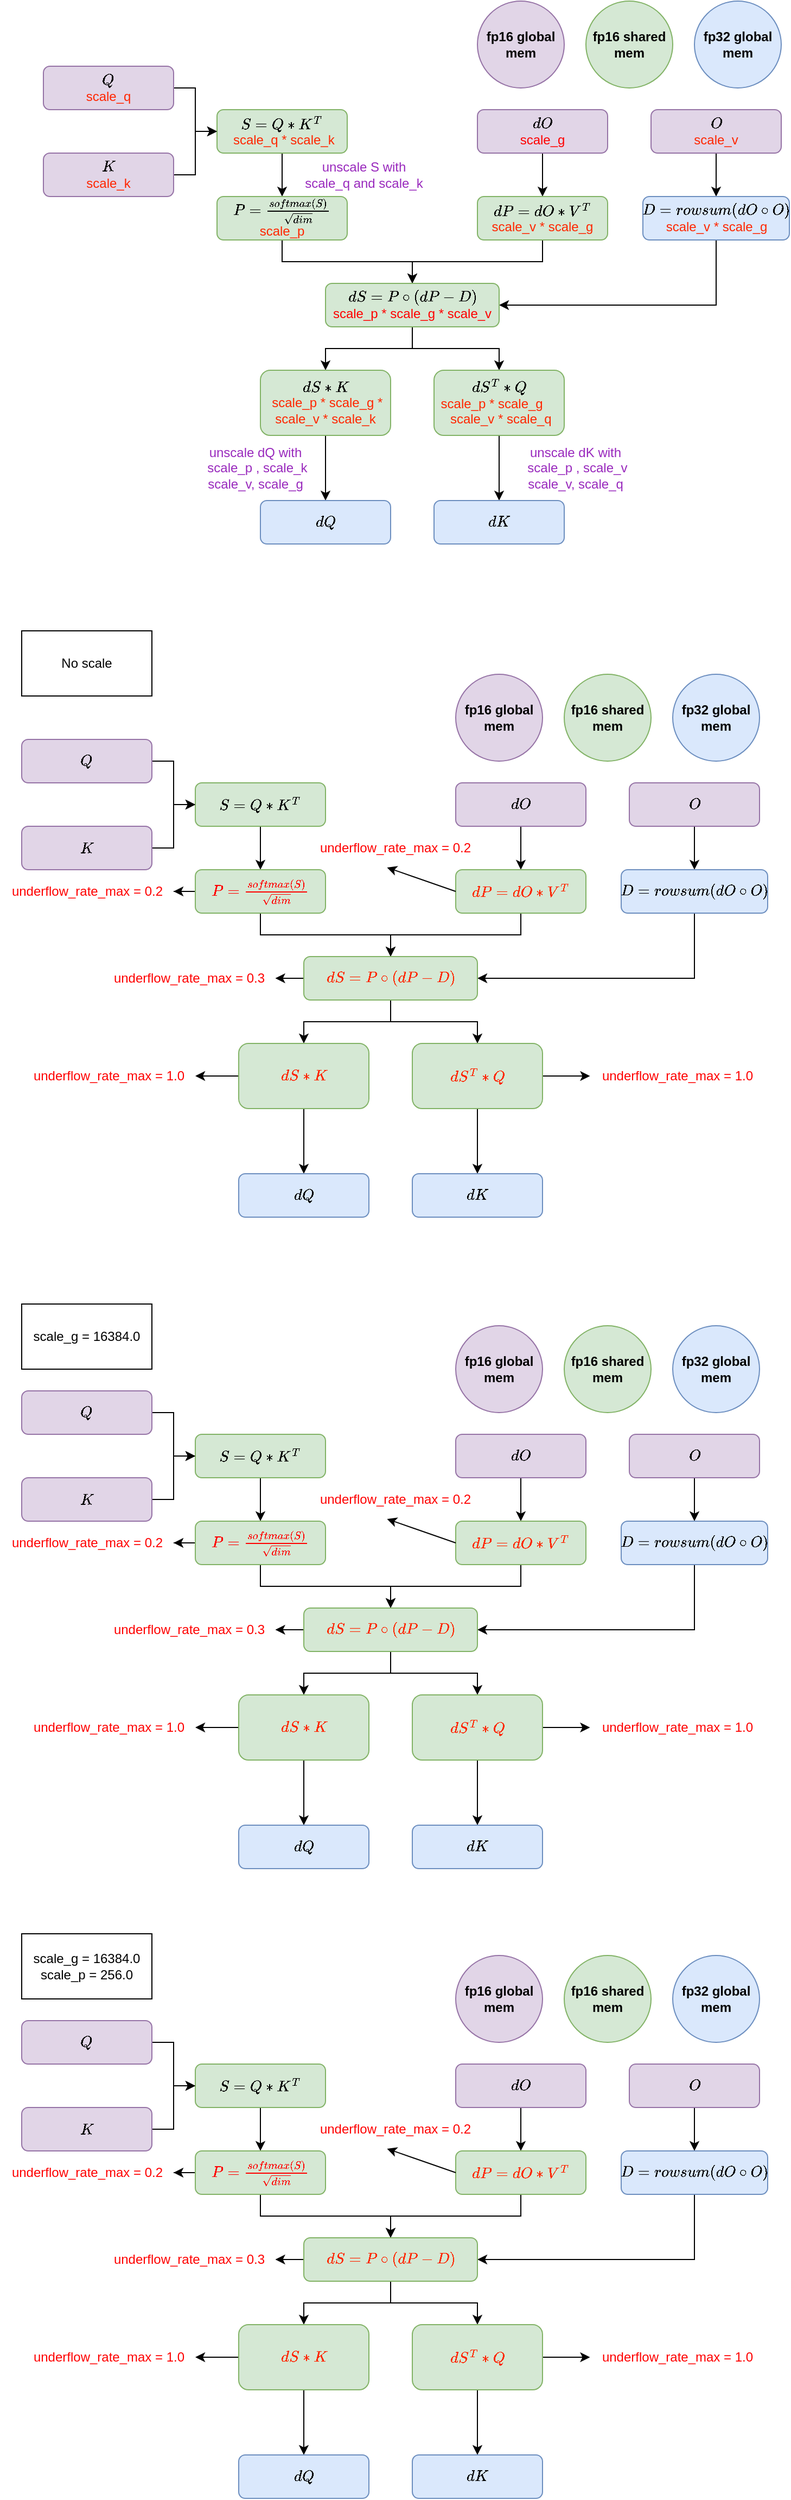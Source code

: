 <mxfile version="21.6.2" type="github">
  <diagram name="第 1 页" id="PJef4nOZp_Pi-idaibnx">
    <mxGraphModel dx="1242" dy="827" grid="1" gridSize="10" guides="1" tooltips="1" connect="1" arrows="1" fold="1" page="1" pageScale="1" pageWidth="827" pageHeight="1169" math="1" shadow="0">
      <root>
        <mxCell id="0" />
        <mxCell id="1" parent="0" />
        <mxCell id="UhCvBVR4pF60mXPPfr7d-114" value="scale_g = 16384.0" style="rounded=0;whiteSpace=wrap;html=1;" parent="1" vertex="1">
          <mxGeometry x="60" y="2060" width="120" height="60" as="geometry" />
        </mxCell>
        <mxCell id="UhCvBVR4pF60mXPPfr7d-165" value="&lt;font color=&quot;#ff0000&quot;&gt;underflow_rate_max = 0.3&lt;/font&gt;" style="text;html=1;align=center;verticalAlign=middle;resizable=0;points=[];autosize=1;strokeColor=none;fillColor=none;" parent="1" vertex="1">
          <mxGeometry x="133.75" y="1745" width="160" height="30" as="geometry" />
        </mxCell>
        <mxCell id="Jtv76Chgc0MOjvgi08DV-8" value="" style="edgeStyle=orthogonalEdgeStyle;rounded=0;orthogonalLoop=1;jettySize=auto;html=1;" parent="1" source="Jtv76Chgc0MOjvgi08DV-2" target="Jtv76Chgc0MOjvgi08DV-7" edge="1">
          <mxGeometry relative="1" as="geometry" />
        </mxCell>
        <mxCell id="Jtv76Chgc0MOjvgi08DV-2" value="\(S = Q * K^T \)&lt;br&gt;&lt;font color=&quot;#ff2600&quot;&gt;&amp;nbsp;scale_q * scale_k&lt;/font&gt;" style="rounded=1;whiteSpace=wrap;html=1;fillColor=#d5e8d4;strokeColor=#82b366;" parent="1" vertex="1">
          <mxGeometry x="240" y="960" width="120" height="40" as="geometry" />
        </mxCell>
        <mxCell id="Jtv76Chgc0MOjvgi08DV-24" style="edgeStyle=orthogonalEdgeStyle;rounded=0;orthogonalLoop=1;jettySize=auto;html=1;" parent="1" source="Jtv76Chgc0MOjvgi08DV-7" target="Jtv76Chgc0MOjvgi08DV-23" edge="1">
          <mxGeometry relative="1" as="geometry" />
        </mxCell>
        <mxCell id="Jtv76Chgc0MOjvgi08DV-7" value="\( P = \frac{softmax(S)}{\sqrt{dim}}\)&lt;br&gt;&lt;font color=&quot;#ff2600&quot;&gt;scale_p&lt;/font&gt;" style="rounded=1;whiteSpace=wrap;html=1;fillColor=#d5e8d4;strokeColor=#82b366;" parent="1" vertex="1">
          <mxGeometry x="240" y="1040" width="120" height="40" as="geometry" />
        </mxCell>
        <mxCell id="Jtv76Chgc0MOjvgi08DV-9" value="&lt;font color=&quot;#9929bd&quot;&gt;unscale S with &lt;br&gt;scale_q and scale_k&lt;/font&gt;" style="text;html=1;align=center;verticalAlign=middle;resizable=0;points=[];autosize=1;strokeColor=none;fillColor=none;" parent="1" vertex="1">
          <mxGeometry x="310" y="1000" width="130" height="40" as="geometry" />
        </mxCell>
        <mxCell id="Jtv76Chgc0MOjvgi08DV-16" style="edgeStyle=orthogonalEdgeStyle;rounded=0;orthogonalLoop=1;jettySize=auto;html=1;exitX=1;exitY=0.5;exitDx=0;exitDy=0;entryX=0;entryY=0.5;entryDx=0;entryDy=0;" parent="1" source="Jtv76Chgc0MOjvgi08DV-11" target="Jtv76Chgc0MOjvgi08DV-2" edge="1">
          <mxGeometry relative="1" as="geometry" />
        </mxCell>
        <mxCell id="Jtv76Chgc0MOjvgi08DV-11" value="\(Q\)&lt;br&gt;&lt;font color=&quot;#ff2600&quot;&gt;scale_q&lt;/font&gt;" style="rounded=1;whiteSpace=wrap;html=1;fillColor=#e1d5e7;strokeColor=#9673a6;" parent="1" vertex="1">
          <mxGeometry x="80" y="920" width="120" height="40" as="geometry" />
        </mxCell>
        <mxCell id="Jtv76Chgc0MOjvgi08DV-15" style="edgeStyle=orthogonalEdgeStyle;rounded=0;orthogonalLoop=1;jettySize=auto;html=1;exitX=1;exitY=0.5;exitDx=0;exitDy=0;" parent="1" source="Jtv76Chgc0MOjvgi08DV-12" target="Jtv76Chgc0MOjvgi08DV-2" edge="1">
          <mxGeometry relative="1" as="geometry" />
        </mxCell>
        <mxCell id="Jtv76Chgc0MOjvgi08DV-12" value="\(K\)&lt;br&gt;&lt;font color=&quot;#ff2600&quot;&gt;scale_k&lt;/font&gt;" style="rounded=1;whiteSpace=wrap;html=1;fillColor=#e1d5e7;strokeColor=#9673a6;" parent="1" vertex="1">
          <mxGeometry x="80" y="1000" width="120" height="40" as="geometry" />
        </mxCell>
        <mxCell id="Jtv76Chgc0MOjvgi08DV-17" value="" style="edgeStyle=orthogonalEdgeStyle;rounded=0;orthogonalLoop=1;jettySize=auto;html=1;" parent="1" source="Jtv76Chgc0MOjvgi08DV-18" target="Jtv76Chgc0MOjvgi08DV-22" edge="1">
          <mxGeometry relative="1" as="geometry" />
        </mxCell>
        <mxCell id="Jtv76Chgc0MOjvgi08DV-18" value="\(dO\)&lt;br&gt;&lt;font color=&quot;#ff0000&quot;&gt;scale_g&lt;/font&gt;" style="rounded=1;whiteSpace=wrap;html=1;fillColor=#e1d5e7;strokeColor=#9673a6;" parent="1" vertex="1">
          <mxGeometry x="480" y="960" width="120" height="40" as="geometry" />
        </mxCell>
        <mxCell id="Jtv76Chgc0MOjvgi08DV-19" value="" style="edgeStyle=orthogonalEdgeStyle;rounded=0;orthogonalLoop=1;jettySize=auto;html=1;" parent="1" source="Jtv76Chgc0MOjvgi08DV-20" target="Jtv76Chgc0MOjvgi08DV-21" edge="1">
          <mxGeometry relative="1" as="geometry" />
        </mxCell>
        <mxCell id="Jtv76Chgc0MOjvgi08DV-20" value="\(O\)&lt;br&gt;&lt;font color=&quot;#ff2600&quot;&gt;scale_v&lt;/font&gt;" style="rounded=1;whiteSpace=wrap;html=1;fillColor=#e1d5e7;strokeColor=#9673a6;" parent="1" vertex="1">
          <mxGeometry x="640" y="960" width="120" height="40" as="geometry" />
        </mxCell>
        <mxCell id="Jtv76Chgc0MOjvgi08DV-26" style="edgeStyle=orthogonalEdgeStyle;rounded=0;orthogonalLoop=1;jettySize=auto;html=1;exitX=0.5;exitY=1;exitDx=0;exitDy=0;entryX=1;entryY=0.5;entryDx=0;entryDy=0;" parent="1" source="Jtv76Chgc0MOjvgi08DV-21" target="Jtv76Chgc0MOjvgi08DV-23" edge="1">
          <mxGeometry relative="1" as="geometry" />
        </mxCell>
        <mxCell id="Jtv76Chgc0MOjvgi08DV-21" value="\(D = rowsum(dO \circ O)\)&lt;br&gt;&lt;font color=&quot;#ff2600&quot;&gt;scale_v * scale_g&lt;/font&gt;" style="rounded=1;whiteSpace=wrap;html=1;fillColor=#dae8fc;strokeColor=#6c8ebf;" parent="1" vertex="1">
          <mxGeometry x="632.5" y="1040" width="135" height="40" as="geometry" />
        </mxCell>
        <mxCell id="Jtv76Chgc0MOjvgi08DV-25" style="edgeStyle=orthogonalEdgeStyle;rounded=0;orthogonalLoop=1;jettySize=auto;html=1;exitX=0.5;exitY=1;exitDx=0;exitDy=0;entryX=0.5;entryY=0;entryDx=0;entryDy=0;" parent="1" source="Jtv76Chgc0MOjvgi08DV-22" target="Jtv76Chgc0MOjvgi08DV-23" edge="1">
          <mxGeometry relative="1" as="geometry" />
        </mxCell>
        <mxCell id="Jtv76Chgc0MOjvgi08DV-22" value="\(dP = dO * V^T\)&lt;br&gt;&lt;font color=&quot;#ff2600&quot;&gt;scale_v * scale_g&lt;/font&gt;" style="rounded=1;whiteSpace=wrap;html=1;fillColor=#d5e8d4;strokeColor=#82b366;" parent="1" vertex="1">
          <mxGeometry x="480" y="1040" width="120" height="40" as="geometry" />
        </mxCell>
        <mxCell id="Jtv76Chgc0MOjvgi08DV-28" style="edgeStyle=orthogonalEdgeStyle;rounded=0;orthogonalLoop=1;jettySize=auto;html=1;entryX=0.5;entryY=0;entryDx=0;entryDy=0;" parent="1" source="Jtv76Chgc0MOjvgi08DV-23" target="Jtv76Chgc0MOjvgi08DV-27" edge="1">
          <mxGeometry relative="1" as="geometry" />
        </mxCell>
        <mxCell id="Jtv76Chgc0MOjvgi08DV-30" style="edgeStyle=orthogonalEdgeStyle;rounded=0;orthogonalLoop=1;jettySize=auto;html=1;exitX=0.5;exitY=1;exitDx=0;exitDy=0;entryX=0.5;entryY=0;entryDx=0;entryDy=0;" parent="1" source="Jtv76Chgc0MOjvgi08DV-23" target="Jtv76Chgc0MOjvgi08DV-29" edge="1">
          <mxGeometry relative="1" as="geometry" />
        </mxCell>
        <mxCell id="Jtv76Chgc0MOjvgi08DV-23" value="\(dS = P \circ (dP - D)\)&lt;br&gt;&lt;font color=&quot;#ff0000&quot;&gt;scale_p * scale_g * scale_v&lt;/font&gt;" style="rounded=1;whiteSpace=wrap;html=1;fillColor=#d5e8d4;strokeColor=#82b366;" parent="1" vertex="1">
          <mxGeometry x="340" y="1120" width="160" height="40" as="geometry" />
        </mxCell>
        <mxCell id="Jtv76Chgc0MOjvgi08DV-34" value="" style="edgeStyle=orthogonalEdgeStyle;rounded=0;orthogonalLoop=1;jettySize=auto;html=1;" parent="1" source="Jtv76Chgc0MOjvgi08DV-27" target="Jtv76Chgc0MOjvgi08DV-31" edge="1">
          <mxGeometry relative="1" as="geometry" />
        </mxCell>
        <mxCell id="Jtv76Chgc0MOjvgi08DV-27" value="\(dS * K\)&lt;br&gt;&amp;nbsp;&lt;font color=&quot;#ff2600&quot;&gt;scale_p * scale_g * scale_v * scale_k&lt;/font&gt;" style="whiteSpace=wrap;html=1;fillColor=#d5e8d4;strokeColor=#82b366;rounded=1;" parent="1" vertex="1">
          <mxGeometry x="280" y="1200" width="120" height="60" as="geometry" />
        </mxCell>
        <mxCell id="Jtv76Chgc0MOjvgi08DV-33" style="edgeStyle=orthogonalEdgeStyle;rounded=0;orthogonalLoop=1;jettySize=auto;html=1;exitX=0.5;exitY=1;exitDx=0;exitDy=0;entryX=0.5;entryY=0;entryDx=0;entryDy=0;" parent="1" source="Jtv76Chgc0MOjvgi08DV-29" target="Jtv76Chgc0MOjvgi08DV-32" edge="1">
          <mxGeometry relative="1" as="geometry" />
        </mxCell>
        <mxCell id="Jtv76Chgc0MOjvgi08DV-29" value="\(dS^T * Q\)&lt;br&gt;&lt;font color=&quot;#ff2600&quot;&gt;scale_p * scale_g &amp;nbsp; &amp;nbsp; &amp;nbsp;scale_v * scale_q&lt;/font&gt;" style="whiteSpace=wrap;html=1;fillColor=#d5e8d4;strokeColor=#82b366;rounded=1;" parent="1" vertex="1">
          <mxGeometry x="440" y="1200" width="120" height="60" as="geometry" />
        </mxCell>
        <mxCell id="Jtv76Chgc0MOjvgi08DV-31" value="\(dQ\)" style="whiteSpace=wrap;html=1;fillColor=#dae8fc;strokeColor=#6c8ebf;rounded=1;" parent="1" vertex="1">
          <mxGeometry x="280" y="1320" width="120" height="40" as="geometry" />
        </mxCell>
        <mxCell id="Jtv76Chgc0MOjvgi08DV-32" value="\(dK\)" style="whiteSpace=wrap;html=1;fillColor=#dae8fc;strokeColor=#6c8ebf;rounded=1;" parent="1" vertex="1">
          <mxGeometry x="440" y="1320" width="120" height="40" as="geometry" />
        </mxCell>
        <mxCell id="Jtv76Chgc0MOjvgi08DV-35" value="&lt;font color=&quot;#9929bd&quot;&gt;unscale dQ with &lt;br&gt;&amp;nbsp;scale_p , scale_k&lt;br&gt;scale_v, scale_g&lt;br&gt;&lt;/font&gt;" style="text;html=1;align=center;verticalAlign=middle;resizable=0;points=[];autosize=1;strokeColor=none;fillColor=none;" parent="1" vertex="1">
          <mxGeometry x="215" y="1260" width="120" height="60" as="geometry" />
        </mxCell>
        <mxCell id="Jtv76Chgc0MOjvgi08DV-36" value="&lt;font color=&quot;#9929bd&quot;&gt;unscale dK with &lt;br&gt;&amp;nbsp;scale_p , scale_v&lt;br&gt;scale_v, scale_q&lt;br&gt;&lt;/font&gt;" style="text;html=1;align=center;verticalAlign=middle;resizable=0;points=[];autosize=1;strokeColor=none;fillColor=none;" parent="1" vertex="1">
          <mxGeometry x="510" y="1260" width="120" height="60" as="geometry" />
        </mxCell>
        <mxCell id="Jtv76Chgc0MOjvgi08DV-37" value="&lt;b style=&quot;border-color: var(--border-color);&quot;&gt;fp16 global mem&lt;/b&gt;" style="ellipse;whiteSpace=wrap;html=1;aspect=fixed;fillColor=#e1d5e7;strokeColor=#9673a6;" parent="1" vertex="1">
          <mxGeometry x="480" y="860" width="80" height="80" as="geometry" />
        </mxCell>
        <mxCell id="Jtv76Chgc0MOjvgi08DV-38" value="&lt;b style=&quot;border-color: var(--border-color);&quot;&gt;fp16 shared mem&lt;/b&gt;" style="ellipse;whiteSpace=wrap;html=1;aspect=fixed;fillColor=#d5e8d4;strokeColor=#82b366;" parent="1" vertex="1">
          <mxGeometry x="580" y="860" width="80" height="80" as="geometry" />
        </mxCell>
        <mxCell id="Jtv76Chgc0MOjvgi08DV-39" value="&lt;b style=&quot;border-color: var(--border-color);&quot;&gt;fp32 global mem&lt;/b&gt;" style="ellipse;whiteSpace=wrap;html=1;aspect=fixed;fillColor=#dae8fc;strokeColor=#6c8ebf;" parent="1" vertex="1">
          <mxGeometry x="680" y="860" width="80" height="80" as="geometry" />
        </mxCell>
        <mxCell id="nijdBSbny1stzXZ2TAKx-42" value="" style="edgeStyle=orthogonalEdgeStyle;rounded=0;orthogonalLoop=1;jettySize=auto;html=1;" edge="1" parent="1" source="nijdBSbny1stzXZ2TAKx-43" target="nijdBSbny1stzXZ2TAKx-45">
          <mxGeometry relative="1" as="geometry" />
        </mxCell>
        <mxCell id="nijdBSbny1stzXZ2TAKx-43" value="\(S = Q * K^T \)&lt;br&gt;" style="rounded=1;whiteSpace=wrap;html=1;fillColor=#d5e8d4;strokeColor=#82b366;" vertex="1" parent="1">
          <mxGeometry x="220" y="1580" width="120" height="40" as="geometry" />
        </mxCell>
        <mxCell id="nijdBSbny1stzXZ2TAKx-44" style="edgeStyle=orthogonalEdgeStyle;rounded=0;orthogonalLoop=1;jettySize=auto;html=1;" edge="1" parent="1" source="nijdBSbny1stzXZ2TAKx-45" target="nijdBSbny1stzXZ2TAKx-61">
          <mxGeometry relative="1" as="geometry" />
        </mxCell>
        <mxCell id="nijdBSbny1stzXZ2TAKx-81" style="edgeStyle=orthogonalEdgeStyle;rounded=0;orthogonalLoop=1;jettySize=auto;html=1;exitX=0;exitY=0.5;exitDx=0;exitDy=0;" edge="1" parent="1" source="nijdBSbny1stzXZ2TAKx-45" target="nijdBSbny1stzXZ2TAKx-79">
          <mxGeometry relative="1" as="geometry" />
        </mxCell>
        <mxCell id="nijdBSbny1stzXZ2TAKx-45" value="&lt;font color=&quot;#ff0000&quot;&gt;\( P = \frac{softmax(S)}{\sqrt{dim}}\)&lt;/font&gt;" style="rounded=1;whiteSpace=wrap;html=1;fillColor=#d5e8d4;strokeColor=#82b366;" vertex="1" parent="1">
          <mxGeometry x="220" y="1660" width="120" height="40" as="geometry" />
        </mxCell>
        <mxCell id="nijdBSbny1stzXZ2TAKx-47" style="edgeStyle=orthogonalEdgeStyle;rounded=0;orthogonalLoop=1;jettySize=auto;html=1;exitX=1;exitY=0.5;exitDx=0;exitDy=0;entryX=0;entryY=0.5;entryDx=0;entryDy=0;" edge="1" parent="1" source="nijdBSbny1stzXZ2TAKx-48" target="nijdBSbny1stzXZ2TAKx-43">
          <mxGeometry relative="1" as="geometry" />
        </mxCell>
        <mxCell id="nijdBSbny1stzXZ2TAKx-48" value="\(Q\)&lt;br&gt;" style="rounded=1;whiteSpace=wrap;html=1;fillColor=#e1d5e7;strokeColor=#9673a6;" vertex="1" parent="1">
          <mxGeometry x="60" y="1540" width="120" height="40" as="geometry" />
        </mxCell>
        <mxCell id="nijdBSbny1stzXZ2TAKx-49" style="edgeStyle=orthogonalEdgeStyle;rounded=0;orthogonalLoop=1;jettySize=auto;html=1;exitX=1;exitY=0.5;exitDx=0;exitDy=0;" edge="1" parent="1" source="nijdBSbny1stzXZ2TAKx-50" target="nijdBSbny1stzXZ2TAKx-43">
          <mxGeometry relative="1" as="geometry" />
        </mxCell>
        <mxCell id="nijdBSbny1stzXZ2TAKx-50" value="\(K\)&lt;br&gt;" style="rounded=1;whiteSpace=wrap;html=1;fillColor=#e1d5e7;strokeColor=#9673a6;" vertex="1" parent="1">
          <mxGeometry x="60" y="1620" width="120" height="40" as="geometry" />
        </mxCell>
        <mxCell id="nijdBSbny1stzXZ2TAKx-51" value="" style="edgeStyle=orthogonalEdgeStyle;rounded=0;orthogonalLoop=1;jettySize=auto;html=1;" edge="1" parent="1" source="nijdBSbny1stzXZ2TAKx-52" target="nijdBSbny1stzXZ2TAKx-58">
          <mxGeometry relative="1" as="geometry" />
        </mxCell>
        <mxCell id="nijdBSbny1stzXZ2TAKx-52" value="\(dO\)&lt;br&gt;" style="rounded=1;whiteSpace=wrap;html=1;fillColor=#e1d5e7;strokeColor=#9673a6;" vertex="1" parent="1">
          <mxGeometry x="460" y="1580" width="120" height="40" as="geometry" />
        </mxCell>
        <mxCell id="nijdBSbny1stzXZ2TAKx-53" value="" style="edgeStyle=orthogonalEdgeStyle;rounded=0;orthogonalLoop=1;jettySize=auto;html=1;" edge="1" parent="1" source="nijdBSbny1stzXZ2TAKx-54" target="nijdBSbny1stzXZ2TAKx-56">
          <mxGeometry relative="1" as="geometry" />
        </mxCell>
        <mxCell id="nijdBSbny1stzXZ2TAKx-54" value="\(O\)&lt;br&gt;" style="rounded=1;whiteSpace=wrap;html=1;fillColor=#e1d5e7;strokeColor=#9673a6;" vertex="1" parent="1">
          <mxGeometry x="620" y="1580" width="120" height="40" as="geometry" />
        </mxCell>
        <mxCell id="nijdBSbny1stzXZ2TAKx-55" style="edgeStyle=orthogonalEdgeStyle;rounded=0;orthogonalLoop=1;jettySize=auto;html=1;exitX=0.5;exitY=1;exitDx=0;exitDy=0;entryX=1;entryY=0.5;entryDx=0;entryDy=0;" edge="1" parent="1" source="nijdBSbny1stzXZ2TAKx-56" target="nijdBSbny1stzXZ2TAKx-61">
          <mxGeometry relative="1" as="geometry" />
        </mxCell>
        <mxCell id="nijdBSbny1stzXZ2TAKx-56" value="\(D = rowsum(dO \circ O)\)&lt;br&gt;" style="rounded=1;whiteSpace=wrap;html=1;fillColor=#dae8fc;strokeColor=#6c8ebf;" vertex="1" parent="1">
          <mxGeometry x="612.5" y="1660" width="135" height="40" as="geometry" />
        </mxCell>
        <mxCell id="nijdBSbny1stzXZ2TAKx-57" style="edgeStyle=orthogonalEdgeStyle;rounded=0;orthogonalLoop=1;jettySize=auto;html=1;exitX=0.5;exitY=1;exitDx=0;exitDy=0;entryX=0.5;entryY=0;entryDx=0;entryDy=0;" edge="1" parent="1" source="nijdBSbny1stzXZ2TAKx-58" target="nijdBSbny1stzXZ2TAKx-61">
          <mxGeometry relative="1" as="geometry" />
        </mxCell>
        <mxCell id="nijdBSbny1stzXZ2TAKx-58" value="&lt;font color=&quot;#ff2600&quot;&gt;\(dP = dO * V^T\)&lt;/font&gt;" style="rounded=1;whiteSpace=wrap;html=1;fillColor=#d5e8d4;strokeColor=#82b366;" vertex="1" parent="1">
          <mxGeometry x="460" y="1660" width="120" height="40" as="geometry" />
        </mxCell>
        <mxCell id="nijdBSbny1stzXZ2TAKx-59" style="edgeStyle=orthogonalEdgeStyle;rounded=0;orthogonalLoop=1;jettySize=auto;html=1;entryX=0.5;entryY=0;entryDx=0;entryDy=0;" edge="1" parent="1" source="nijdBSbny1stzXZ2TAKx-61" target="nijdBSbny1stzXZ2TAKx-63">
          <mxGeometry relative="1" as="geometry" />
        </mxCell>
        <mxCell id="nijdBSbny1stzXZ2TAKx-60" style="edgeStyle=orthogonalEdgeStyle;rounded=0;orthogonalLoop=1;jettySize=auto;html=1;exitX=0.5;exitY=1;exitDx=0;exitDy=0;entryX=0.5;entryY=0;entryDx=0;entryDy=0;" edge="1" parent="1" source="nijdBSbny1stzXZ2TAKx-61" target="nijdBSbny1stzXZ2TAKx-65">
          <mxGeometry relative="1" as="geometry" />
        </mxCell>
        <mxCell id="nijdBSbny1stzXZ2TAKx-78" style="edgeStyle=orthogonalEdgeStyle;rounded=0;orthogonalLoop=1;jettySize=auto;html=1;exitX=0;exitY=0.5;exitDx=0;exitDy=0;" edge="1" parent="1" source="nijdBSbny1stzXZ2TAKx-61" target="UhCvBVR4pF60mXPPfr7d-165">
          <mxGeometry relative="1" as="geometry" />
        </mxCell>
        <mxCell id="nijdBSbny1stzXZ2TAKx-61" value="&lt;font color=&quot;#ff2600&quot;&gt;\(dS = P \circ (dP - D)\)&lt;/font&gt;" style="rounded=1;whiteSpace=wrap;html=1;fillColor=#d5e8d4;strokeColor=#82b366;" vertex="1" parent="1">
          <mxGeometry x="320" y="1740" width="160" height="40" as="geometry" />
        </mxCell>
        <mxCell id="nijdBSbny1stzXZ2TAKx-62" value="" style="edgeStyle=orthogonalEdgeStyle;rounded=0;orthogonalLoop=1;jettySize=auto;html=1;" edge="1" parent="1" source="nijdBSbny1stzXZ2TAKx-63" target="nijdBSbny1stzXZ2TAKx-66">
          <mxGeometry relative="1" as="geometry" />
        </mxCell>
        <mxCell id="nijdBSbny1stzXZ2TAKx-74" value="" style="edgeStyle=orthogonalEdgeStyle;rounded=0;orthogonalLoop=1;jettySize=auto;html=1;" edge="1" parent="1" source="nijdBSbny1stzXZ2TAKx-63" target="nijdBSbny1stzXZ2TAKx-73">
          <mxGeometry relative="1" as="geometry" />
        </mxCell>
        <mxCell id="nijdBSbny1stzXZ2TAKx-63" value="&lt;font color=&quot;#ff2600&quot;&gt;\(dS * K\)&lt;/font&gt;" style="whiteSpace=wrap;html=1;fillColor=#d5e8d4;strokeColor=#82b366;rounded=1;" vertex="1" parent="1">
          <mxGeometry x="260" y="1820" width="120" height="60" as="geometry" />
        </mxCell>
        <mxCell id="nijdBSbny1stzXZ2TAKx-64" style="edgeStyle=orthogonalEdgeStyle;rounded=0;orthogonalLoop=1;jettySize=auto;html=1;exitX=0.5;exitY=1;exitDx=0;exitDy=0;entryX=0.5;entryY=0;entryDx=0;entryDy=0;" edge="1" parent="1" source="nijdBSbny1stzXZ2TAKx-65" target="nijdBSbny1stzXZ2TAKx-67">
          <mxGeometry relative="1" as="geometry" />
        </mxCell>
        <mxCell id="nijdBSbny1stzXZ2TAKx-76" value="" style="edgeStyle=orthogonalEdgeStyle;rounded=0;orthogonalLoop=1;jettySize=auto;html=1;" edge="1" parent="1" source="nijdBSbny1stzXZ2TAKx-65" target="nijdBSbny1stzXZ2TAKx-75">
          <mxGeometry relative="1" as="geometry" />
        </mxCell>
        <mxCell id="nijdBSbny1stzXZ2TAKx-65" value="&lt;font color=&quot;#ff2600&quot;&gt;\(dS^T * Q\)&lt;/font&gt;" style="whiteSpace=wrap;html=1;fillColor=#d5e8d4;strokeColor=#82b366;rounded=1;" vertex="1" parent="1">
          <mxGeometry x="420" y="1820" width="120" height="60" as="geometry" />
        </mxCell>
        <mxCell id="nijdBSbny1stzXZ2TAKx-66" value="\(dQ\)" style="whiteSpace=wrap;html=1;fillColor=#dae8fc;strokeColor=#6c8ebf;rounded=1;" vertex="1" parent="1">
          <mxGeometry x="260" y="1940" width="120" height="40" as="geometry" />
        </mxCell>
        <mxCell id="nijdBSbny1stzXZ2TAKx-67" value="\(dK\)" style="whiteSpace=wrap;html=1;fillColor=#dae8fc;strokeColor=#6c8ebf;rounded=1;" vertex="1" parent="1">
          <mxGeometry x="420" y="1940" width="120" height="40" as="geometry" />
        </mxCell>
        <mxCell id="nijdBSbny1stzXZ2TAKx-70" value="&lt;b style=&quot;border-color: var(--border-color);&quot;&gt;fp16 global mem&lt;/b&gt;" style="ellipse;whiteSpace=wrap;html=1;aspect=fixed;fillColor=#e1d5e7;strokeColor=#9673a6;" vertex="1" parent="1">
          <mxGeometry x="460" y="1480" width="80" height="80" as="geometry" />
        </mxCell>
        <mxCell id="nijdBSbny1stzXZ2TAKx-71" value="&lt;b style=&quot;border-color: var(--border-color);&quot;&gt;fp16 shared mem&lt;/b&gt;" style="ellipse;whiteSpace=wrap;html=1;aspect=fixed;fillColor=#d5e8d4;strokeColor=#82b366;" vertex="1" parent="1">
          <mxGeometry x="560" y="1480" width="80" height="80" as="geometry" />
        </mxCell>
        <mxCell id="nijdBSbny1stzXZ2TAKx-72" value="&lt;b style=&quot;border-color: var(--border-color);&quot;&gt;fp32 global mem&lt;/b&gt;" style="ellipse;whiteSpace=wrap;html=1;aspect=fixed;fillColor=#dae8fc;strokeColor=#6c8ebf;" vertex="1" parent="1">
          <mxGeometry x="660" y="1480" width="80" height="80" as="geometry" />
        </mxCell>
        <mxCell id="nijdBSbny1stzXZ2TAKx-73" value="&lt;font color=&quot;#ff0000&quot;&gt;underflow_rate_max = 1.0&lt;/font&gt;" style="text;html=1;align=center;verticalAlign=middle;resizable=0;points=[];autosize=1;strokeColor=none;fillColor=none;" vertex="1" parent="1">
          <mxGeometry x="60" y="1835" width="160" height="30" as="geometry" />
        </mxCell>
        <mxCell id="nijdBSbny1stzXZ2TAKx-75" value="&lt;font color=&quot;#ff0000&quot;&gt;underflow_rate_max = 1.0&lt;/font&gt;" style="text;html=1;align=center;verticalAlign=middle;resizable=0;points=[];autosize=1;strokeColor=none;fillColor=none;" vertex="1" parent="1">
          <mxGeometry x="583.75" y="1835" width="160" height="30" as="geometry" />
        </mxCell>
        <mxCell id="nijdBSbny1stzXZ2TAKx-79" value="&lt;font color=&quot;#ff0000&quot;&gt;underflow_rate_max = 0.2&lt;/font&gt;" style="text;html=1;align=center;verticalAlign=middle;resizable=0;points=[];autosize=1;strokeColor=none;fillColor=none;" vertex="1" parent="1">
          <mxGeometry x="40" y="1665" width="160" height="30" as="geometry" />
        </mxCell>
        <mxCell id="nijdBSbny1stzXZ2TAKx-82" value="&lt;font color=&quot;#ff0000&quot;&gt;underflow_rate_max = 0.2&lt;/font&gt;" style="text;html=1;align=center;verticalAlign=middle;resizable=0;points=[];autosize=1;strokeColor=none;fillColor=none;" vertex="1" parent="1">
          <mxGeometry x="323.75" y="1625" width="160" height="30" as="geometry" />
        </mxCell>
        <mxCell id="nijdBSbny1stzXZ2TAKx-84" value="" style="endArrow=classic;html=1;rounded=0;exitX=0;exitY=0.5;exitDx=0;exitDy=0;entryX=0.456;entryY=1.1;entryDx=0;entryDy=0;entryPerimeter=0;" edge="1" parent="1" source="nijdBSbny1stzXZ2TAKx-58" target="nijdBSbny1stzXZ2TAKx-82">
          <mxGeometry width="50" height="50" relative="1" as="geometry">
            <mxPoint x="393.75" y="1820" as="sourcePoint" />
            <mxPoint x="443.75" y="1770" as="targetPoint" />
          </mxGeometry>
        </mxCell>
        <mxCell id="nijdBSbny1stzXZ2TAKx-85" value="No scale" style="rounded=0;whiteSpace=wrap;html=1;" vertex="1" parent="1">
          <mxGeometry x="60" y="1440" width="120" height="60" as="geometry" />
        </mxCell>
        <mxCell id="nijdBSbny1stzXZ2TAKx-86" value="&lt;font color=&quot;#ff0000&quot;&gt;underflow_rate_max = 0.3&lt;/font&gt;" style="text;html=1;align=center;verticalAlign=middle;resizable=0;points=[];autosize=1;strokeColor=none;fillColor=none;" vertex="1" parent="1">
          <mxGeometry x="133.75" y="2345" width="160" height="30" as="geometry" />
        </mxCell>
        <mxCell id="nijdBSbny1stzXZ2TAKx-87" value="" style="edgeStyle=orthogonalEdgeStyle;rounded=0;orthogonalLoop=1;jettySize=auto;html=1;" edge="1" parent="1" source="nijdBSbny1stzXZ2TAKx-88" target="nijdBSbny1stzXZ2TAKx-91">
          <mxGeometry relative="1" as="geometry" />
        </mxCell>
        <mxCell id="nijdBSbny1stzXZ2TAKx-88" value="\(S = Q * K^T \)&lt;br&gt;" style="rounded=1;whiteSpace=wrap;html=1;fillColor=#d5e8d4;strokeColor=#82b366;" vertex="1" parent="1">
          <mxGeometry x="220" y="2180" width="120" height="40" as="geometry" />
        </mxCell>
        <mxCell id="nijdBSbny1stzXZ2TAKx-89" style="edgeStyle=orthogonalEdgeStyle;rounded=0;orthogonalLoop=1;jettySize=auto;html=1;" edge="1" parent="1" source="nijdBSbny1stzXZ2TAKx-91" target="nijdBSbny1stzXZ2TAKx-107">
          <mxGeometry relative="1" as="geometry" />
        </mxCell>
        <mxCell id="nijdBSbny1stzXZ2TAKx-90" style="edgeStyle=orthogonalEdgeStyle;rounded=0;orthogonalLoop=1;jettySize=auto;html=1;exitX=0;exitY=0.5;exitDx=0;exitDy=0;" edge="1" parent="1" source="nijdBSbny1stzXZ2TAKx-91" target="nijdBSbny1stzXZ2TAKx-121">
          <mxGeometry relative="1" as="geometry" />
        </mxCell>
        <mxCell id="nijdBSbny1stzXZ2TAKx-91" value="&lt;font color=&quot;#ff0000&quot;&gt;\( P = \frac{softmax(S)}{\sqrt{dim}}\)&lt;/font&gt;" style="rounded=1;whiteSpace=wrap;html=1;fillColor=#d5e8d4;strokeColor=#82b366;" vertex="1" parent="1">
          <mxGeometry x="220" y="2260" width="120" height="40" as="geometry" />
        </mxCell>
        <mxCell id="nijdBSbny1stzXZ2TAKx-92" style="edgeStyle=orthogonalEdgeStyle;rounded=0;orthogonalLoop=1;jettySize=auto;html=1;exitX=1;exitY=0.5;exitDx=0;exitDy=0;entryX=0;entryY=0.5;entryDx=0;entryDy=0;" edge="1" parent="1" source="nijdBSbny1stzXZ2TAKx-93" target="nijdBSbny1stzXZ2TAKx-88">
          <mxGeometry relative="1" as="geometry" />
        </mxCell>
        <mxCell id="nijdBSbny1stzXZ2TAKx-93" value="\(Q\)&lt;br&gt;" style="rounded=1;whiteSpace=wrap;html=1;fillColor=#e1d5e7;strokeColor=#9673a6;" vertex="1" parent="1">
          <mxGeometry x="60" y="2140" width="120" height="40" as="geometry" />
        </mxCell>
        <mxCell id="nijdBSbny1stzXZ2TAKx-94" style="edgeStyle=orthogonalEdgeStyle;rounded=0;orthogonalLoop=1;jettySize=auto;html=1;exitX=1;exitY=0.5;exitDx=0;exitDy=0;" edge="1" parent="1" source="nijdBSbny1stzXZ2TAKx-95" target="nijdBSbny1stzXZ2TAKx-88">
          <mxGeometry relative="1" as="geometry" />
        </mxCell>
        <mxCell id="nijdBSbny1stzXZ2TAKx-95" value="\(K\)&lt;br&gt;" style="rounded=1;whiteSpace=wrap;html=1;fillColor=#e1d5e7;strokeColor=#9673a6;" vertex="1" parent="1">
          <mxGeometry x="60" y="2220" width="120" height="40" as="geometry" />
        </mxCell>
        <mxCell id="nijdBSbny1stzXZ2TAKx-96" value="" style="edgeStyle=orthogonalEdgeStyle;rounded=0;orthogonalLoop=1;jettySize=auto;html=1;" edge="1" parent="1" source="nijdBSbny1stzXZ2TAKx-97" target="nijdBSbny1stzXZ2TAKx-103">
          <mxGeometry relative="1" as="geometry" />
        </mxCell>
        <mxCell id="nijdBSbny1stzXZ2TAKx-97" value="\(dO\)&lt;br&gt;" style="rounded=1;whiteSpace=wrap;html=1;fillColor=#e1d5e7;strokeColor=#9673a6;" vertex="1" parent="1">
          <mxGeometry x="460" y="2180" width="120" height="40" as="geometry" />
        </mxCell>
        <mxCell id="nijdBSbny1stzXZ2TAKx-98" value="" style="edgeStyle=orthogonalEdgeStyle;rounded=0;orthogonalLoop=1;jettySize=auto;html=1;" edge="1" parent="1" source="nijdBSbny1stzXZ2TAKx-99" target="nijdBSbny1stzXZ2TAKx-101">
          <mxGeometry relative="1" as="geometry" />
        </mxCell>
        <mxCell id="nijdBSbny1stzXZ2TAKx-99" value="\(O\)&lt;br&gt;" style="rounded=1;whiteSpace=wrap;html=1;fillColor=#e1d5e7;strokeColor=#9673a6;" vertex="1" parent="1">
          <mxGeometry x="620" y="2180" width="120" height="40" as="geometry" />
        </mxCell>
        <mxCell id="nijdBSbny1stzXZ2TAKx-100" style="edgeStyle=orthogonalEdgeStyle;rounded=0;orthogonalLoop=1;jettySize=auto;html=1;exitX=0.5;exitY=1;exitDx=0;exitDy=0;entryX=1;entryY=0.5;entryDx=0;entryDy=0;" edge="1" parent="1" source="nijdBSbny1stzXZ2TAKx-101" target="nijdBSbny1stzXZ2TAKx-107">
          <mxGeometry relative="1" as="geometry" />
        </mxCell>
        <mxCell id="nijdBSbny1stzXZ2TAKx-101" value="\(D = rowsum(dO \circ O)\)&lt;br&gt;" style="rounded=1;whiteSpace=wrap;html=1;fillColor=#dae8fc;strokeColor=#6c8ebf;" vertex="1" parent="1">
          <mxGeometry x="612.5" y="2260" width="135" height="40" as="geometry" />
        </mxCell>
        <mxCell id="nijdBSbny1stzXZ2TAKx-102" style="edgeStyle=orthogonalEdgeStyle;rounded=0;orthogonalLoop=1;jettySize=auto;html=1;exitX=0.5;exitY=1;exitDx=0;exitDy=0;entryX=0.5;entryY=0;entryDx=0;entryDy=0;" edge="1" parent="1" source="nijdBSbny1stzXZ2TAKx-103" target="nijdBSbny1stzXZ2TAKx-107">
          <mxGeometry relative="1" as="geometry" />
        </mxCell>
        <mxCell id="nijdBSbny1stzXZ2TAKx-103" value="&lt;font color=&quot;#ff2600&quot;&gt;\(dP = dO * V^T\)&lt;/font&gt;" style="rounded=1;whiteSpace=wrap;html=1;fillColor=#d5e8d4;strokeColor=#82b366;" vertex="1" parent="1">
          <mxGeometry x="460" y="2260" width="120" height="40" as="geometry" />
        </mxCell>
        <mxCell id="nijdBSbny1stzXZ2TAKx-104" style="edgeStyle=orthogonalEdgeStyle;rounded=0;orthogonalLoop=1;jettySize=auto;html=1;entryX=0.5;entryY=0;entryDx=0;entryDy=0;" edge="1" parent="1" source="nijdBSbny1stzXZ2TAKx-107" target="nijdBSbny1stzXZ2TAKx-110">
          <mxGeometry relative="1" as="geometry" />
        </mxCell>
        <mxCell id="nijdBSbny1stzXZ2TAKx-105" style="edgeStyle=orthogonalEdgeStyle;rounded=0;orthogonalLoop=1;jettySize=auto;html=1;exitX=0.5;exitY=1;exitDx=0;exitDy=0;entryX=0.5;entryY=0;entryDx=0;entryDy=0;" edge="1" parent="1" source="nijdBSbny1stzXZ2TAKx-107" target="nijdBSbny1stzXZ2TAKx-113">
          <mxGeometry relative="1" as="geometry" />
        </mxCell>
        <mxCell id="nijdBSbny1stzXZ2TAKx-106" style="edgeStyle=orthogonalEdgeStyle;rounded=0;orthogonalLoop=1;jettySize=auto;html=1;exitX=0;exitY=0.5;exitDx=0;exitDy=0;" edge="1" parent="1" source="nijdBSbny1stzXZ2TAKx-107" target="nijdBSbny1stzXZ2TAKx-86">
          <mxGeometry relative="1" as="geometry" />
        </mxCell>
        <mxCell id="nijdBSbny1stzXZ2TAKx-107" value="&lt;font color=&quot;#ff2600&quot;&gt;\(dS = P \circ (dP - D)\)&lt;/font&gt;" style="rounded=1;whiteSpace=wrap;html=1;fillColor=#d5e8d4;strokeColor=#82b366;" vertex="1" parent="1">
          <mxGeometry x="320" y="2340" width="160" height="40" as="geometry" />
        </mxCell>
        <mxCell id="nijdBSbny1stzXZ2TAKx-108" value="" style="edgeStyle=orthogonalEdgeStyle;rounded=0;orthogonalLoop=1;jettySize=auto;html=1;" edge="1" parent="1" source="nijdBSbny1stzXZ2TAKx-110" target="nijdBSbny1stzXZ2TAKx-114">
          <mxGeometry relative="1" as="geometry" />
        </mxCell>
        <mxCell id="nijdBSbny1stzXZ2TAKx-109" value="" style="edgeStyle=orthogonalEdgeStyle;rounded=0;orthogonalLoop=1;jettySize=auto;html=1;" edge="1" parent="1" source="nijdBSbny1stzXZ2TAKx-110" target="nijdBSbny1stzXZ2TAKx-119">
          <mxGeometry relative="1" as="geometry" />
        </mxCell>
        <mxCell id="nijdBSbny1stzXZ2TAKx-110" value="&lt;font color=&quot;#ff2600&quot;&gt;\(dS * K\)&lt;/font&gt;" style="whiteSpace=wrap;html=1;fillColor=#d5e8d4;strokeColor=#82b366;rounded=1;" vertex="1" parent="1">
          <mxGeometry x="260" y="2420" width="120" height="60" as="geometry" />
        </mxCell>
        <mxCell id="nijdBSbny1stzXZ2TAKx-111" style="edgeStyle=orthogonalEdgeStyle;rounded=0;orthogonalLoop=1;jettySize=auto;html=1;exitX=0.5;exitY=1;exitDx=0;exitDy=0;entryX=0.5;entryY=0;entryDx=0;entryDy=0;" edge="1" parent="1" source="nijdBSbny1stzXZ2TAKx-113" target="nijdBSbny1stzXZ2TAKx-115">
          <mxGeometry relative="1" as="geometry" />
        </mxCell>
        <mxCell id="nijdBSbny1stzXZ2TAKx-112" value="" style="edgeStyle=orthogonalEdgeStyle;rounded=0;orthogonalLoop=1;jettySize=auto;html=1;" edge="1" parent="1" source="nijdBSbny1stzXZ2TAKx-113" target="nijdBSbny1stzXZ2TAKx-120">
          <mxGeometry relative="1" as="geometry" />
        </mxCell>
        <mxCell id="nijdBSbny1stzXZ2TAKx-113" value="&lt;font color=&quot;#ff2600&quot;&gt;\(dS^T * Q\)&lt;/font&gt;" style="whiteSpace=wrap;html=1;fillColor=#d5e8d4;strokeColor=#82b366;rounded=1;" vertex="1" parent="1">
          <mxGeometry x="420" y="2420" width="120" height="60" as="geometry" />
        </mxCell>
        <mxCell id="nijdBSbny1stzXZ2TAKx-114" value="\(dQ\)" style="whiteSpace=wrap;html=1;fillColor=#dae8fc;strokeColor=#6c8ebf;rounded=1;" vertex="1" parent="1">
          <mxGeometry x="260" y="2540" width="120" height="40" as="geometry" />
        </mxCell>
        <mxCell id="nijdBSbny1stzXZ2TAKx-115" value="\(dK\)" style="whiteSpace=wrap;html=1;fillColor=#dae8fc;strokeColor=#6c8ebf;rounded=1;" vertex="1" parent="1">
          <mxGeometry x="420" y="2540" width="120" height="40" as="geometry" />
        </mxCell>
        <mxCell id="nijdBSbny1stzXZ2TAKx-116" value="&lt;b style=&quot;border-color: var(--border-color);&quot;&gt;fp16 global mem&lt;/b&gt;" style="ellipse;whiteSpace=wrap;html=1;aspect=fixed;fillColor=#e1d5e7;strokeColor=#9673a6;" vertex="1" parent="1">
          <mxGeometry x="460" y="2080" width="80" height="80" as="geometry" />
        </mxCell>
        <mxCell id="nijdBSbny1stzXZ2TAKx-117" value="&lt;b style=&quot;border-color: var(--border-color);&quot;&gt;fp16 shared mem&lt;/b&gt;" style="ellipse;whiteSpace=wrap;html=1;aspect=fixed;fillColor=#d5e8d4;strokeColor=#82b366;" vertex="1" parent="1">
          <mxGeometry x="560" y="2080" width="80" height="80" as="geometry" />
        </mxCell>
        <mxCell id="nijdBSbny1stzXZ2TAKx-118" value="&lt;b style=&quot;border-color: var(--border-color);&quot;&gt;fp32 global mem&lt;/b&gt;" style="ellipse;whiteSpace=wrap;html=1;aspect=fixed;fillColor=#dae8fc;strokeColor=#6c8ebf;" vertex="1" parent="1">
          <mxGeometry x="660" y="2080" width="80" height="80" as="geometry" />
        </mxCell>
        <mxCell id="nijdBSbny1stzXZ2TAKx-119" value="&lt;font color=&quot;#ff0000&quot;&gt;underflow_rate_max = 1.0&lt;/font&gt;" style="text;html=1;align=center;verticalAlign=middle;resizable=0;points=[];autosize=1;strokeColor=none;fillColor=none;" vertex="1" parent="1">
          <mxGeometry x="60" y="2435" width="160" height="30" as="geometry" />
        </mxCell>
        <mxCell id="nijdBSbny1stzXZ2TAKx-120" value="&lt;font color=&quot;#ff0000&quot;&gt;underflow_rate_max = 1.0&lt;/font&gt;" style="text;html=1;align=center;verticalAlign=middle;resizable=0;points=[];autosize=1;strokeColor=none;fillColor=none;" vertex="1" parent="1">
          <mxGeometry x="583.75" y="2435" width="160" height="30" as="geometry" />
        </mxCell>
        <mxCell id="nijdBSbny1stzXZ2TAKx-121" value="&lt;font color=&quot;#ff0000&quot;&gt;underflow_rate_max = 0.2&lt;/font&gt;" style="text;html=1;align=center;verticalAlign=middle;resizable=0;points=[];autosize=1;strokeColor=none;fillColor=none;" vertex="1" parent="1">
          <mxGeometry x="40" y="2265" width="160" height="30" as="geometry" />
        </mxCell>
        <mxCell id="nijdBSbny1stzXZ2TAKx-122" value="&lt;font color=&quot;#ff0000&quot;&gt;underflow_rate_max = 0.2&lt;/font&gt;" style="text;html=1;align=center;verticalAlign=middle;resizable=0;points=[];autosize=1;strokeColor=none;fillColor=none;" vertex="1" parent="1">
          <mxGeometry x="323.75" y="2225" width="160" height="30" as="geometry" />
        </mxCell>
        <mxCell id="nijdBSbny1stzXZ2TAKx-123" value="" style="endArrow=classic;html=1;rounded=0;exitX=0;exitY=0.5;exitDx=0;exitDy=0;entryX=0.456;entryY=1.1;entryDx=0;entryDy=0;entryPerimeter=0;" edge="1" parent="1" source="nijdBSbny1stzXZ2TAKx-103" target="nijdBSbny1stzXZ2TAKx-122">
          <mxGeometry width="50" height="50" relative="1" as="geometry">
            <mxPoint x="393.75" y="2420" as="sourcePoint" />
            <mxPoint x="443.75" y="2370" as="targetPoint" />
          </mxGeometry>
        </mxCell>
        <mxCell id="nijdBSbny1stzXZ2TAKx-125" value="scale_g = 16384.0&lt;br&gt;scale_p = 256.0" style="rounded=0;whiteSpace=wrap;html=1;" vertex="1" parent="1">
          <mxGeometry x="60" y="2640" width="120" height="60" as="geometry" />
        </mxCell>
        <mxCell id="nijdBSbny1stzXZ2TAKx-126" value="&lt;font color=&quot;#ff0000&quot;&gt;underflow_rate_max = 0.3&lt;/font&gt;" style="text;html=1;align=center;verticalAlign=middle;resizable=0;points=[];autosize=1;strokeColor=none;fillColor=none;" vertex="1" parent="1">
          <mxGeometry x="133.75" y="2925" width="160" height="30" as="geometry" />
        </mxCell>
        <mxCell id="nijdBSbny1stzXZ2TAKx-127" value="" style="edgeStyle=orthogonalEdgeStyle;rounded=0;orthogonalLoop=1;jettySize=auto;html=1;" edge="1" parent="1" source="nijdBSbny1stzXZ2TAKx-128" target="nijdBSbny1stzXZ2TAKx-131">
          <mxGeometry relative="1" as="geometry" />
        </mxCell>
        <mxCell id="nijdBSbny1stzXZ2TAKx-128" value="\(S = Q * K^T \)&lt;br&gt;" style="rounded=1;whiteSpace=wrap;html=1;fillColor=#d5e8d4;strokeColor=#82b366;" vertex="1" parent="1">
          <mxGeometry x="220" y="2760" width="120" height="40" as="geometry" />
        </mxCell>
        <mxCell id="nijdBSbny1stzXZ2TAKx-129" style="edgeStyle=orthogonalEdgeStyle;rounded=0;orthogonalLoop=1;jettySize=auto;html=1;" edge="1" parent="1" source="nijdBSbny1stzXZ2TAKx-131" target="nijdBSbny1stzXZ2TAKx-147">
          <mxGeometry relative="1" as="geometry" />
        </mxCell>
        <mxCell id="nijdBSbny1stzXZ2TAKx-130" style="edgeStyle=orthogonalEdgeStyle;rounded=0;orthogonalLoop=1;jettySize=auto;html=1;exitX=0;exitY=0.5;exitDx=0;exitDy=0;" edge="1" parent="1" source="nijdBSbny1stzXZ2TAKx-131" target="nijdBSbny1stzXZ2TAKx-161">
          <mxGeometry relative="1" as="geometry" />
        </mxCell>
        <mxCell id="nijdBSbny1stzXZ2TAKx-131" value="&lt;font color=&quot;#ff0000&quot;&gt;\( P = \frac{softmax(S)}{\sqrt{dim}}\)&lt;/font&gt;" style="rounded=1;whiteSpace=wrap;html=1;fillColor=#d5e8d4;strokeColor=#82b366;" vertex="1" parent="1">
          <mxGeometry x="220" y="2840" width="120" height="40" as="geometry" />
        </mxCell>
        <mxCell id="nijdBSbny1stzXZ2TAKx-132" style="edgeStyle=orthogonalEdgeStyle;rounded=0;orthogonalLoop=1;jettySize=auto;html=1;exitX=1;exitY=0.5;exitDx=0;exitDy=0;entryX=0;entryY=0.5;entryDx=0;entryDy=0;" edge="1" parent="1" source="nijdBSbny1stzXZ2TAKx-133" target="nijdBSbny1stzXZ2TAKx-128">
          <mxGeometry relative="1" as="geometry" />
        </mxCell>
        <mxCell id="nijdBSbny1stzXZ2TAKx-133" value="\(Q\)&lt;br&gt;" style="rounded=1;whiteSpace=wrap;html=1;fillColor=#e1d5e7;strokeColor=#9673a6;" vertex="1" parent="1">
          <mxGeometry x="60" y="2720" width="120" height="40" as="geometry" />
        </mxCell>
        <mxCell id="nijdBSbny1stzXZ2TAKx-134" style="edgeStyle=orthogonalEdgeStyle;rounded=0;orthogonalLoop=1;jettySize=auto;html=1;exitX=1;exitY=0.5;exitDx=0;exitDy=0;" edge="1" parent="1" source="nijdBSbny1stzXZ2TAKx-135" target="nijdBSbny1stzXZ2TAKx-128">
          <mxGeometry relative="1" as="geometry" />
        </mxCell>
        <mxCell id="nijdBSbny1stzXZ2TAKx-135" value="\(K\)&lt;br&gt;" style="rounded=1;whiteSpace=wrap;html=1;fillColor=#e1d5e7;strokeColor=#9673a6;" vertex="1" parent="1">
          <mxGeometry x="60" y="2800" width="120" height="40" as="geometry" />
        </mxCell>
        <mxCell id="nijdBSbny1stzXZ2TAKx-136" value="" style="edgeStyle=orthogonalEdgeStyle;rounded=0;orthogonalLoop=1;jettySize=auto;html=1;" edge="1" parent="1" source="nijdBSbny1stzXZ2TAKx-137" target="nijdBSbny1stzXZ2TAKx-143">
          <mxGeometry relative="1" as="geometry" />
        </mxCell>
        <mxCell id="nijdBSbny1stzXZ2TAKx-137" value="\(dO\)&lt;br&gt;" style="rounded=1;whiteSpace=wrap;html=1;fillColor=#e1d5e7;strokeColor=#9673a6;" vertex="1" parent="1">
          <mxGeometry x="460" y="2760" width="120" height="40" as="geometry" />
        </mxCell>
        <mxCell id="nijdBSbny1stzXZ2TAKx-138" value="" style="edgeStyle=orthogonalEdgeStyle;rounded=0;orthogonalLoop=1;jettySize=auto;html=1;" edge="1" parent="1" source="nijdBSbny1stzXZ2TAKx-139" target="nijdBSbny1stzXZ2TAKx-141">
          <mxGeometry relative="1" as="geometry" />
        </mxCell>
        <mxCell id="nijdBSbny1stzXZ2TAKx-139" value="\(O\)&lt;br&gt;" style="rounded=1;whiteSpace=wrap;html=1;fillColor=#e1d5e7;strokeColor=#9673a6;" vertex="1" parent="1">
          <mxGeometry x="620" y="2760" width="120" height="40" as="geometry" />
        </mxCell>
        <mxCell id="nijdBSbny1stzXZ2TAKx-140" style="edgeStyle=orthogonalEdgeStyle;rounded=0;orthogonalLoop=1;jettySize=auto;html=1;exitX=0.5;exitY=1;exitDx=0;exitDy=0;entryX=1;entryY=0.5;entryDx=0;entryDy=0;" edge="1" parent="1" source="nijdBSbny1stzXZ2TAKx-141" target="nijdBSbny1stzXZ2TAKx-147">
          <mxGeometry relative="1" as="geometry" />
        </mxCell>
        <mxCell id="nijdBSbny1stzXZ2TAKx-141" value="\(D = rowsum(dO \circ O)\)&lt;br&gt;" style="rounded=1;whiteSpace=wrap;html=1;fillColor=#dae8fc;strokeColor=#6c8ebf;" vertex="1" parent="1">
          <mxGeometry x="612.5" y="2840" width="135" height="40" as="geometry" />
        </mxCell>
        <mxCell id="nijdBSbny1stzXZ2TAKx-142" style="edgeStyle=orthogonalEdgeStyle;rounded=0;orthogonalLoop=1;jettySize=auto;html=1;exitX=0.5;exitY=1;exitDx=0;exitDy=0;entryX=0.5;entryY=0;entryDx=0;entryDy=0;" edge="1" parent="1" source="nijdBSbny1stzXZ2TAKx-143" target="nijdBSbny1stzXZ2TAKx-147">
          <mxGeometry relative="1" as="geometry" />
        </mxCell>
        <mxCell id="nijdBSbny1stzXZ2TAKx-143" value="&lt;font color=&quot;#ff2600&quot;&gt;\(dP = dO * V^T\)&lt;/font&gt;" style="rounded=1;whiteSpace=wrap;html=1;fillColor=#d5e8d4;strokeColor=#82b366;" vertex="1" parent="1">
          <mxGeometry x="460" y="2840" width="120" height="40" as="geometry" />
        </mxCell>
        <mxCell id="nijdBSbny1stzXZ2TAKx-144" style="edgeStyle=orthogonalEdgeStyle;rounded=0;orthogonalLoop=1;jettySize=auto;html=1;entryX=0.5;entryY=0;entryDx=0;entryDy=0;" edge="1" parent="1" source="nijdBSbny1stzXZ2TAKx-147" target="nijdBSbny1stzXZ2TAKx-150">
          <mxGeometry relative="1" as="geometry" />
        </mxCell>
        <mxCell id="nijdBSbny1stzXZ2TAKx-145" style="edgeStyle=orthogonalEdgeStyle;rounded=0;orthogonalLoop=1;jettySize=auto;html=1;exitX=0.5;exitY=1;exitDx=0;exitDy=0;entryX=0.5;entryY=0;entryDx=0;entryDy=0;" edge="1" parent="1" source="nijdBSbny1stzXZ2TAKx-147" target="nijdBSbny1stzXZ2TAKx-153">
          <mxGeometry relative="1" as="geometry" />
        </mxCell>
        <mxCell id="nijdBSbny1stzXZ2TAKx-146" style="edgeStyle=orthogonalEdgeStyle;rounded=0;orthogonalLoop=1;jettySize=auto;html=1;exitX=0;exitY=0.5;exitDx=0;exitDy=0;" edge="1" parent="1" source="nijdBSbny1stzXZ2TAKx-147" target="nijdBSbny1stzXZ2TAKx-126">
          <mxGeometry relative="1" as="geometry" />
        </mxCell>
        <mxCell id="nijdBSbny1stzXZ2TAKx-147" value="&lt;font color=&quot;#ff2600&quot;&gt;\(dS = P \circ (dP - D)\)&lt;/font&gt;" style="rounded=1;whiteSpace=wrap;html=1;fillColor=#d5e8d4;strokeColor=#82b366;" vertex="1" parent="1">
          <mxGeometry x="320" y="2920" width="160" height="40" as="geometry" />
        </mxCell>
        <mxCell id="nijdBSbny1stzXZ2TAKx-148" value="" style="edgeStyle=orthogonalEdgeStyle;rounded=0;orthogonalLoop=1;jettySize=auto;html=1;" edge="1" parent="1" source="nijdBSbny1stzXZ2TAKx-150" target="nijdBSbny1stzXZ2TAKx-154">
          <mxGeometry relative="1" as="geometry" />
        </mxCell>
        <mxCell id="nijdBSbny1stzXZ2TAKx-149" value="" style="edgeStyle=orthogonalEdgeStyle;rounded=0;orthogonalLoop=1;jettySize=auto;html=1;" edge="1" parent="1" source="nijdBSbny1stzXZ2TAKx-150" target="nijdBSbny1stzXZ2TAKx-159">
          <mxGeometry relative="1" as="geometry" />
        </mxCell>
        <mxCell id="nijdBSbny1stzXZ2TAKx-150" value="&lt;font color=&quot;#ff2600&quot;&gt;\(dS * K\)&lt;/font&gt;" style="whiteSpace=wrap;html=1;fillColor=#d5e8d4;strokeColor=#82b366;rounded=1;" vertex="1" parent="1">
          <mxGeometry x="260" y="3000" width="120" height="60" as="geometry" />
        </mxCell>
        <mxCell id="nijdBSbny1stzXZ2TAKx-151" style="edgeStyle=orthogonalEdgeStyle;rounded=0;orthogonalLoop=1;jettySize=auto;html=1;exitX=0.5;exitY=1;exitDx=0;exitDy=0;entryX=0.5;entryY=0;entryDx=0;entryDy=0;" edge="1" parent="1" source="nijdBSbny1stzXZ2TAKx-153" target="nijdBSbny1stzXZ2TAKx-155">
          <mxGeometry relative="1" as="geometry" />
        </mxCell>
        <mxCell id="nijdBSbny1stzXZ2TAKx-152" value="" style="edgeStyle=orthogonalEdgeStyle;rounded=0;orthogonalLoop=1;jettySize=auto;html=1;" edge="1" parent="1" source="nijdBSbny1stzXZ2TAKx-153" target="nijdBSbny1stzXZ2TAKx-160">
          <mxGeometry relative="1" as="geometry" />
        </mxCell>
        <mxCell id="nijdBSbny1stzXZ2TAKx-153" value="&lt;font color=&quot;#ff2600&quot;&gt;\(dS^T * Q\)&lt;/font&gt;" style="whiteSpace=wrap;html=1;fillColor=#d5e8d4;strokeColor=#82b366;rounded=1;" vertex="1" parent="1">
          <mxGeometry x="420" y="3000" width="120" height="60" as="geometry" />
        </mxCell>
        <mxCell id="nijdBSbny1stzXZ2TAKx-154" value="\(dQ\)" style="whiteSpace=wrap;html=1;fillColor=#dae8fc;strokeColor=#6c8ebf;rounded=1;" vertex="1" parent="1">
          <mxGeometry x="260" y="3120" width="120" height="40" as="geometry" />
        </mxCell>
        <mxCell id="nijdBSbny1stzXZ2TAKx-155" value="\(dK\)" style="whiteSpace=wrap;html=1;fillColor=#dae8fc;strokeColor=#6c8ebf;rounded=1;" vertex="1" parent="1">
          <mxGeometry x="420" y="3120" width="120" height="40" as="geometry" />
        </mxCell>
        <mxCell id="nijdBSbny1stzXZ2TAKx-156" value="&lt;b style=&quot;border-color: var(--border-color);&quot;&gt;fp16 global mem&lt;/b&gt;" style="ellipse;whiteSpace=wrap;html=1;aspect=fixed;fillColor=#e1d5e7;strokeColor=#9673a6;" vertex="1" parent="1">
          <mxGeometry x="460" y="2660" width="80" height="80" as="geometry" />
        </mxCell>
        <mxCell id="nijdBSbny1stzXZ2TAKx-157" value="&lt;b style=&quot;border-color: var(--border-color);&quot;&gt;fp16 shared mem&lt;/b&gt;" style="ellipse;whiteSpace=wrap;html=1;aspect=fixed;fillColor=#d5e8d4;strokeColor=#82b366;" vertex="1" parent="1">
          <mxGeometry x="560" y="2660" width="80" height="80" as="geometry" />
        </mxCell>
        <mxCell id="nijdBSbny1stzXZ2TAKx-158" value="&lt;b style=&quot;border-color: var(--border-color);&quot;&gt;fp32 global mem&lt;/b&gt;" style="ellipse;whiteSpace=wrap;html=1;aspect=fixed;fillColor=#dae8fc;strokeColor=#6c8ebf;" vertex="1" parent="1">
          <mxGeometry x="660" y="2660" width="80" height="80" as="geometry" />
        </mxCell>
        <mxCell id="nijdBSbny1stzXZ2TAKx-159" value="&lt;font color=&quot;#ff0000&quot;&gt;underflow_rate_max = 1.0&lt;/font&gt;" style="text;html=1;align=center;verticalAlign=middle;resizable=0;points=[];autosize=1;strokeColor=none;fillColor=none;" vertex="1" parent="1">
          <mxGeometry x="60" y="3015" width="160" height="30" as="geometry" />
        </mxCell>
        <mxCell id="nijdBSbny1stzXZ2TAKx-160" value="&lt;font color=&quot;#ff0000&quot;&gt;underflow_rate_max = 1.0&lt;/font&gt;" style="text;html=1;align=center;verticalAlign=middle;resizable=0;points=[];autosize=1;strokeColor=none;fillColor=none;" vertex="1" parent="1">
          <mxGeometry x="583.75" y="3015" width="160" height="30" as="geometry" />
        </mxCell>
        <mxCell id="nijdBSbny1stzXZ2TAKx-161" value="&lt;font color=&quot;#ff0000&quot;&gt;underflow_rate_max = 0.2&lt;/font&gt;" style="text;html=1;align=center;verticalAlign=middle;resizable=0;points=[];autosize=1;strokeColor=none;fillColor=none;" vertex="1" parent="1">
          <mxGeometry x="40" y="2845" width="160" height="30" as="geometry" />
        </mxCell>
        <mxCell id="nijdBSbny1stzXZ2TAKx-162" value="&lt;font color=&quot;#ff0000&quot;&gt;underflow_rate_max = 0.2&lt;/font&gt;" style="text;html=1;align=center;verticalAlign=middle;resizable=0;points=[];autosize=1;strokeColor=none;fillColor=none;" vertex="1" parent="1">
          <mxGeometry x="323.75" y="2805" width="160" height="30" as="geometry" />
        </mxCell>
        <mxCell id="nijdBSbny1stzXZ2TAKx-163" value="" style="endArrow=classic;html=1;rounded=0;exitX=0;exitY=0.5;exitDx=0;exitDy=0;entryX=0.456;entryY=1.1;entryDx=0;entryDy=0;entryPerimeter=0;" edge="1" parent="1" source="nijdBSbny1stzXZ2TAKx-143" target="nijdBSbny1stzXZ2TAKx-162">
          <mxGeometry width="50" height="50" relative="1" as="geometry">
            <mxPoint x="393.75" y="3000" as="sourcePoint" />
            <mxPoint x="443.75" y="2950" as="targetPoint" />
          </mxGeometry>
        </mxCell>
      </root>
    </mxGraphModel>
  </diagram>
</mxfile>
